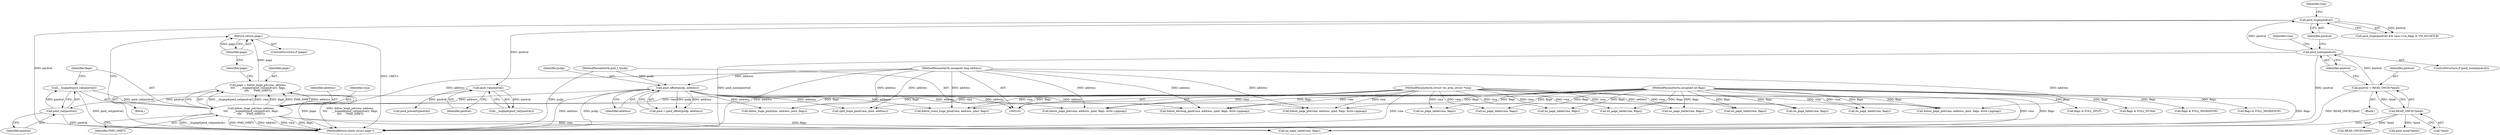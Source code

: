 digraph "0_linux_6b3a707736301c2128ca85ce85fb13f60b5e350a_5@pointer" {
"1000179" [label="(Return,return page;)"];
"1000180" [label="(Identifier,page)"];
"1000167" [label="(Call,page = follow_huge_pd(vma, address,\n\t\t\t\t      __hugepd(pmd_val(pmdval)), flags,\n\t\t\t\t      PMD_SHIFT))"];
"1000169" [label="(Call,follow_huge_pd(vma, address,\n\t\t\t\t      __hugepd(pmd_val(pmdval)), flags,\n\t\t\t\t      PMD_SHIFT))"];
"1000103" [label="(MethodParameterIn,struct vm_area_struct *vma)"];
"1000121" [label="(Call,pmd_offset(pudp, address))"];
"1000105" [label="(MethodParameterIn,pud_t *pudp)"];
"1000104" [label="(MethodParameterIn,unsigned long address)"];
"1000172" [label="(Call,__hugepd(pmd_val(pmdval)))"];
"1000173" [label="(Call,pmd_val(pmdval))"];
"1000164" [label="(Call,pmd_val(pmdval))"];
"1000138" [label="(Call,pmd_huge(pmdval))"];
"1000130" [label="(Call,pmd_none(pmdval))"];
"1000124" [label="(Call,pmdval = READ_ONCE(*pmd))"];
"1000126" [label="(Call,READ_ONCE(*pmd))"];
"1000106" [label="(MethodParameterIn,unsigned int flags)"];
"1000275" [label="(Call,no_page_table(vma, flags))"];
"1000167" [label="(Call,page = follow_huge_pd(vma, address,\n\t\t\t\t      __hugepd(pmd_val(pmdval)), flags,\n\t\t\t\t      PMD_SHIFT))"];
"1000123" [label="(Identifier,address)"];
"1000131" [label="(Identifier,pmdval)"];
"1000173" [label="(Call,pmd_val(pmdval))"];
"1000179" [label="(Return,return page;)"];
"1000169" [label="(Call,follow_huge_pd(vma, address,\n\t\t\t\t      __hugepd(pmd_val(pmdval)), flags,\n\t\t\t\t      PMD_SHIFT))"];
"1000168" [label="(Identifier,page)"];
"1000269" [label="(Call,flags & FOLL_NUMA)"];
"1000103" [label="(MethodParameterIn,struct vm_area_struct *vma)"];
"1000137" [label="(Call,pmd_huge(pmdval) && vma->vm_flags & VM_HUGETLB)"];
"1000104" [label="(MethodParameterIn,unsigned long address)"];
"1000237" [label="(Call,follow_devmap_pmd(vma, address, pmd, flags, &ctx->pgmap))"];
"1000172" [label="(Call,__hugepd(pmd_val(pmdval)))"];
"1000308" [label="(Call,flags & FOLL_MIGRATION)"];
"1000175" [label="(Identifier,flags)"];
"1000106" [label="(MethodParameterIn,unsigned int flags)"];
"1000198" [label="(Call,no_page_table(vma, flags))"];
"1000174" [label="(Identifier,pmdval)"];
"1000194" [label="(Call,flags & FOLL_MIGRATION)"];
"1000171" [label="(Identifier,address)"];
"1000163" [label="(Call,__hugepd(pmd_val(pmdval)))"];
"1000130" [label="(Call,pmd_none(pmdval))"];
"1000125" [label="(Identifier,pmdval)"];
"1000121" [label="(Call,pmd_offset(pudp, address))"];
"1000176" [label="(Identifier,PMD_SHIFT)"];
"1000127" [label="(Call,*pmd)"];
"1000165" [label="(Identifier,pmdval)"];
"1000166" [label="(Block,)"];
"1000425" [label="(MethodReturn,static struct page *)"];
"1000329" [label="(Call,follow_page_pte(vma, address, pmd, flags, &ctx->pgmap))"];
"1000358" [label="(Call,split_huge_pmd(vma, pmd, address))"];
"1000188" [label="(Call,pmd_present(pmdval))"];
"1000134" [label="(Identifier,vma)"];
"1000126" [label="(Call,READ_ONCE(*pmd))"];
"1000222" [label="(Call,no_page_table(vma, flags))"];
"1000339" [label="(Call,flags & FOLL_SPLIT)"];
"1000158" [label="(Call,no_page_table(vma, flags))"];
"1000177" [label="(ControlStructure,if (page))"];
"1000390" [label="(Call,no_page_table(vma, flags))"];
"1000122" [label="(Identifier,pudp)"];
"1000105" [label="(MethodParameterIn,pud_t *pudp)"];
"1000139" [label="(Identifier,pmdval)"];
"1000133" [label="(Call,no_page_table(vma, flags))"];
"1000170" [label="(Identifier,vma)"];
"1000398" [label="(Call,follow_page_pte(vma, address, pmd, flags, &ctx->pgmap))"];
"1000164" [label="(Call,pmd_val(pmdval))"];
"1000258" [label="(Call,follow_page_pte(vma, address, pmd, flags, &ctx->pgmap))"];
"1000180" [label="(Identifier,page)"];
"1000119" [label="(Call,pmd = pmd_offset(pudp, address))"];
"1000215" [label="(Call,READ_ONCE(*pmd))"];
"1000178" [label="(Identifier,page)"];
"1000286" [label="(Call,pmd_none(*pmd))"];
"1000293" [label="(Call,no_page_table(vma, flags))"];
"1000142" [label="(Identifier,vma)"];
"1000108" [label="(Block,)"];
"1000312" [label="(Call,no_page_table(vma, flags))"];
"1000148" [label="(Call,follow_huge_pmd(mm, address, pmd, flags))"];
"1000409" [label="(Call,follow_trans_huge_pmd(vma, address, pmd, flags))"];
"1000129" [label="(ControlStructure,if (pmd_none(pmdval)))"];
"1000182" [label="(Call,no_page_table(vma, flags))"];
"1000138" [label="(Call,pmd_huge(pmdval))"];
"1000124" [label="(Call,pmdval = READ_ONCE(*pmd))"];
"1000179" -> "1000177"  [label="AST: "];
"1000179" -> "1000180"  [label="CFG: "];
"1000180" -> "1000179"  [label="AST: "];
"1000425" -> "1000179"  [label="CFG: "];
"1000179" -> "1000425"  [label="DDG: <RET>"];
"1000180" -> "1000179"  [label="DDG: page"];
"1000167" -> "1000179"  [label="DDG: page"];
"1000180" -> "1000178"  [label="CFG: "];
"1000167" -> "1000166"  [label="AST: "];
"1000167" -> "1000169"  [label="CFG: "];
"1000168" -> "1000167"  [label="AST: "];
"1000169" -> "1000167"  [label="AST: "];
"1000178" -> "1000167"  [label="CFG: "];
"1000167" -> "1000425"  [label="DDG: page"];
"1000167" -> "1000425"  [label="DDG: follow_huge_pd(vma, address,\n\t\t\t\t      __hugepd(pmd_val(pmdval)), flags,\n\t\t\t\t      PMD_SHIFT)"];
"1000169" -> "1000167"  [label="DDG: __hugepd(pmd_val(pmdval))"];
"1000169" -> "1000167"  [label="DDG: vma"];
"1000169" -> "1000167"  [label="DDG: flags"];
"1000169" -> "1000167"  [label="DDG: PMD_SHIFT"];
"1000169" -> "1000167"  [label="DDG: address"];
"1000169" -> "1000176"  [label="CFG: "];
"1000170" -> "1000169"  [label="AST: "];
"1000171" -> "1000169"  [label="AST: "];
"1000172" -> "1000169"  [label="AST: "];
"1000175" -> "1000169"  [label="AST: "];
"1000176" -> "1000169"  [label="AST: "];
"1000169" -> "1000425"  [label="DDG: __hugepd(pmd_val(pmdval))"];
"1000169" -> "1000425"  [label="DDG: PMD_SHIFT"];
"1000169" -> "1000425"  [label="DDG: address"];
"1000169" -> "1000425"  [label="DDG: vma"];
"1000169" -> "1000425"  [label="DDG: flags"];
"1000103" -> "1000169"  [label="DDG: vma"];
"1000121" -> "1000169"  [label="DDG: address"];
"1000104" -> "1000169"  [label="DDG: address"];
"1000172" -> "1000169"  [label="DDG: pmd_val(pmdval)"];
"1000106" -> "1000169"  [label="DDG: flags"];
"1000169" -> "1000182"  [label="DDG: vma"];
"1000169" -> "1000182"  [label="DDG: flags"];
"1000103" -> "1000102"  [label="AST: "];
"1000103" -> "1000425"  [label="DDG: vma"];
"1000103" -> "1000133"  [label="DDG: vma"];
"1000103" -> "1000158"  [label="DDG: vma"];
"1000103" -> "1000182"  [label="DDG: vma"];
"1000103" -> "1000198"  [label="DDG: vma"];
"1000103" -> "1000222"  [label="DDG: vma"];
"1000103" -> "1000237"  [label="DDG: vma"];
"1000103" -> "1000258"  [label="DDG: vma"];
"1000103" -> "1000275"  [label="DDG: vma"];
"1000103" -> "1000293"  [label="DDG: vma"];
"1000103" -> "1000312"  [label="DDG: vma"];
"1000103" -> "1000329"  [label="DDG: vma"];
"1000103" -> "1000358"  [label="DDG: vma"];
"1000103" -> "1000390"  [label="DDG: vma"];
"1000103" -> "1000398"  [label="DDG: vma"];
"1000103" -> "1000409"  [label="DDG: vma"];
"1000121" -> "1000119"  [label="AST: "];
"1000121" -> "1000123"  [label="CFG: "];
"1000122" -> "1000121"  [label="AST: "];
"1000123" -> "1000121"  [label="AST: "];
"1000119" -> "1000121"  [label="CFG: "];
"1000121" -> "1000425"  [label="DDG: address"];
"1000121" -> "1000425"  [label="DDG: pudp"];
"1000121" -> "1000119"  [label="DDG: pudp"];
"1000121" -> "1000119"  [label="DDG: address"];
"1000105" -> "1000121"  [label="DDG: pudp"];
"1000104" -> "1000121"  [label="DDG: address"];
"1000121" -> "1000148"  [label="DDG: address"];
"1000121" -> "1000237"  [label="DDG: address"];
"1000121" -> "1000258"  [label="DDG: address"];
"1000121" -> "1000329"  [label="DDG: address"];
"1000121" -> "1000358"  [label="DDG: address"];
"1000121" -> "1000398"  [label="DDG: address"];
"1000121" -> "1000409"  [label="DDG: address"];
"1000105" -> "1000102"  [label="AST: "];
"1000105" -> "1000425"  [label="DDG: pudp"];
"1000104" -> "1000102"  [label="AST: "];
"1000104" -> "1000425"  [label="DDG: address"];
"1000104" -> "1000148"  [label="DDG: address"];
"1000104" -> "1000237"  [label="DDG: address"];
"1000104" -> "1000258"  [label="DDG: address"];
"1000104" -> "1000329"  [label="DDG: address"];
"1000104" -> "1000358"  [label="DDG: address"];
"1000104" -> "1000398"  [label="DDG: address"];
"1000104" -> "1000409"  [label="DDG: address"];
"1000172" -> "1000173"  [label="CFG: "];
"1000173" -> "1000172"  [label="AST: "];
"1000175" -> "1000172"  [label="CFG: "];
"1000172" -> "1000425"  [label="DDG: pmd_val(pmdval)"];
"1000173" -> "1000172"  [label="DDG: pmdval"];
"1000173" -> "1000174"  [label="CFG: "];
"1000174" -> "1000173"  [label="AST: "];
"1000173" -> "1000425"  [label="DDG: pmdval"];
"1000164" -> "1000173"  [label="DDG: pmdval"];
"1000164" -> "1000163"  [label="AST: "];
"1000164" -> "1000165"  [label="CFG: "];
"1000165" -> "1000164"  [label="AST: "];
"1000163" -> "1000164"  [label="CFG: "];
"1000164" -> "1000163"  [label="DDG: pmdval"];
"1000138" -> "1000164"  [label="DDG: pmdval"];
"1000164" -> "1000188"  [label="DDG: pmdval"];
"1000138" -> "1000137"  [label="AST: "];
"1000138" -> "1000139"  [label="CFG: "];
"1000139" -> "1000138"  [label="AST: "];
"1000142" -> "1000138"  [label="CFG: "];
"1000137" -> "1000138"  [label="CFG: "];
"1000138" -> "1000425"  [label="DDG: pmdval"];
"1000138" -> "1000137"  [label="DDG: pmdval"];
"1000130" -> "1000138"  [label="DDG: pmdval"];
"1000130" -> "1000129"  [label="AST: "];
"1000130" -> "1000131"  [label="CFG: "];
"1000131" -> "1000130"  [label="AST: "];
"1000134" -> "1000130"  [label="CFG: "];
"1000139" -> "1000130"  [label="CFG: "];
"1000130" -> "1000425"  [label="DDG: pmd_none(pmdval)"];
"1000130" -> "1000425"  [label="DDG: pmdval"];
"1000124" -> "1000130"  [label="DDG: pmdval"];
"1000124" -> "1000108"  [label="AST: "];
"1000124" -> "1000126"  [label="CFG: "];
"1000125" -> "1000124"  [label="AST: "];
"1000126" -> "1000124"  [label="AST: "];
"1000131" -> "1000124"  [label="CFG: "];
"1000124" -> "1000425"  [label="DDG: READ_ONCE(*pmd)"];
"1000126" -> "1000124"  [label="DDG: *pmd"];
"1000126" -> "1000127"  [label="CFG: "];
"1000127" -> "1000126"  [label="AST: "];
"1000126" -> "1000425"  [label="DDG: *pmd"];
"1000126" -> "1000215"  [label="DDG: *pmd"];
"1000126" -> "1000286"  [label="DDG: *pmd"];
"1000106" -> "1000102"  [label="AST: "];
"1000106" -> "1000425"  [label="DDG: flags"];
"1000106" -> "1000133"  [label="DDG: flags"];
"1000106" -> "1000148"  [label="DDG: flags"];
"1000106" -> "1000158"  [label="DDG: flags"];
"1000106" -> "1000182"  [label="DDG: flags"];
"1000106" -> "1000194"  [label="DDG: flags"];
"1000106" -> "1000198"  [label="DDG: flags"];
"1000106" -> "1000222"  [label="DDG: flags"];
"1000106" -> "1000237"  [label="DDG: flags"];
"1000106" -> "1000258"  [label="DDG: flags"];
"1000106" -> "1000269"  [label="DDG: flags"];
"1000106" -> "1000275"  [label="DDG: flags"];
"1000106" -> "1000293"  [label="DDG: flags"];
"1000106" -> "1000308"  [label="DDG: flags"];
"1000106" -> "1000312"  [label="DDG: flags"];
"1000106" -> "1000329"  [label="DDG: flags"];
"1000106" -> "1000339"  [label="DDG: flags"];
"1000106" -> "1000390"  [label="DDG: flags"];
"1000106" -> "1000398"  [label="DDG: flags"];
"1000106" -> "1000409"  [label="DDG: flags"];
}

